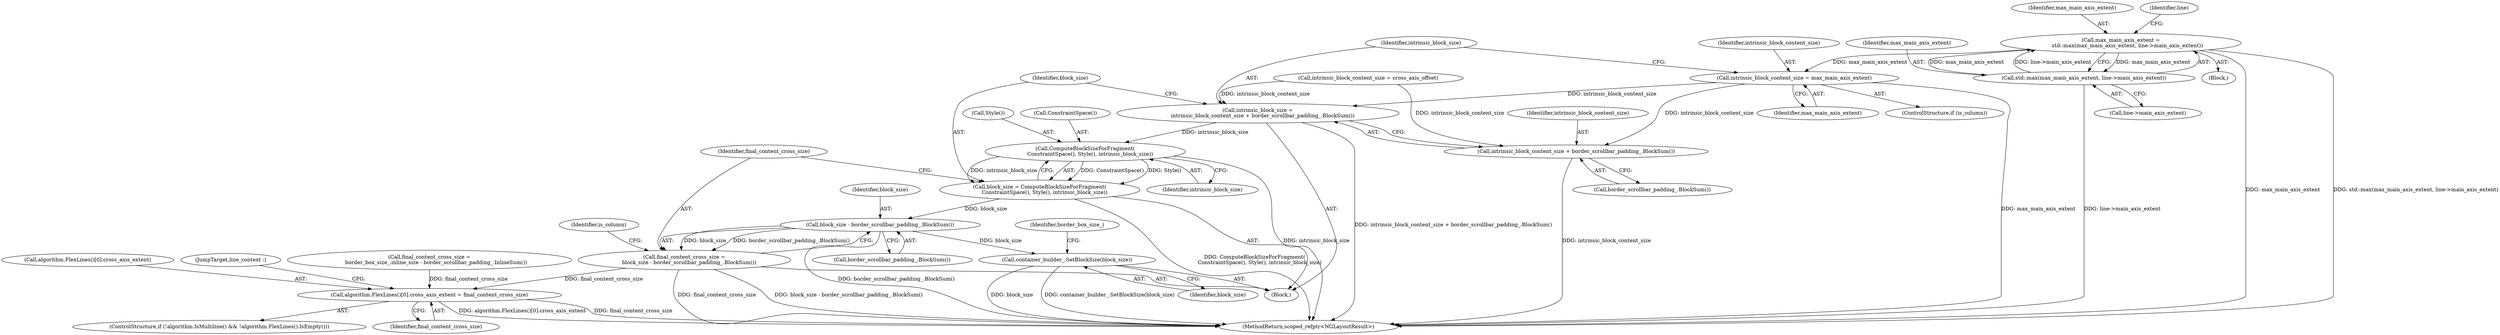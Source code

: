 digraph "0_Chrome_69ec52bd0b32622770a25952386596ccb4ad6434@API" {
"1000486" [label="(Call,intrinsic_block_content_size = max_main_axis_extent)"];
"1000473" [label="(Call,max_main_axis_extent =\n        std::max(max_main_axis_extent, line->main_axis_extent))"];
"1000475" [label="(Call,std::max(max_main_axis_extent, line->main_axis_extent))"];
"1000490" [label="(Call,intrinsic_block_size =\n      intrinsic_block_content_size + border_scrollbar_padding_.BlockSum())"];
"1000498" [label="(Call,ComputeBlockSizeForFragment(\n      ConstraintSpace(), Style(), intrinsic_block_size))"];
"1000496" [label="(Call,block_size = ComputeBlockSizeForFragment(\n      ConstraintSpace(), Style(), intrinsic_block_size))"];
"1000505" [label="(Call,block_size - border_scrollbar_padding_.BlockSum())"];
"1000503" [label="(Call,final_content_cross_size =\n      block_size - border_scrollbar_padding_.BlockSum())"];
"1000524" [label="(Call,algorithm.FlexLines()[0].cross_axis_extent = final_content_cross_size)"];
"1000594" [label="(Call,container_builder_.SetBlockSize(block_size))"];
"1000492" [label="(Call,intrinsic_block_content_size + border_scrollbar_padding_.BlockSum())"];
"1000347" [label="(Block,)"];
"1000594" [label="(Call,container_builder_.SetBlockSize(block_size))"];
"1000476" [label="(Identifier,max_main_axis_extent)"];
"1000490" [label="(Call,intrinsic_block_size =\n      intrinsic_block_content_size + border_scrollbar_padding_.BlockSum())"];
"1000504" [label="(Identifier,final_content_cross_size)"];
"1000491" [label="(Identifier,intrinsic_block_size)"];
"1000500" [label="(Call,Style())"];
"1000494" [label="(Call,border_scrollbar_padding_.BlockSum())"];
"1000518" [label="(ControlStructure,if (!algorithm.IsMultiline() && !algorithm.FlexLines().IsEmpty()))"];
"1000525" [label="(Call,algorithm.FlexLines()[0].cross_axis_extent)"];
"1000509" [label="(Identifier,is_column)"];
"1000481" [label="(Call,intrinsic_block_content_size = cross_axis_offset)"];
"1000474" [label="(Identifier,max_main_axis_extent)"];
"1000492" [label="(Call,intrinsic_block_content_size + border_scrollbar_padding_.BlockSum())"];
"1000342" [label="(Identifier,line)"];
"1000506" [label="(Identifier,block_size)"];
"1000595" [label="(Identifier,block_size)"];
"1000107" [label="(Block,)"];
"1000507" [label="(Call,border_scrollbar_padding_.BlockSum())"];
"1000531" [label="(JumpTarget,line_context :)"];
"1000610" [label="(MethodReturn,scoped_refptr<NGLayoutResult>)"];
"1000499" [label="(Call,ConstraintSpace())"];
"1000493" [label="(Identifier,intrinsic_block_content_size)"];
"1000497" [label="(Identifier,block_size)"];
"1000496" [label="(Call,block_size = ComputeBlockSizeForFragment(\n      ConstraintSpace(), Style(), intrinsic_block_size))"];
"1000503" [label="(Call,final_content_cross_size =\n      block_size - border_scrollbar_padding_.BlockSum())"];
"1000477" [label="(Call,line->main_axis_extent)"];
"1000484" [label="(ControlStructure,if (is_column))"];
"1000498" [label="(Call,ComputeBlockSizeForFragment(\n      ConstraintSpace(), Style(), intrinsic_block_size))"];
"1000473" [label="(Call,max_main_axis_extent =\n        std::max(max_main_axis_extent, line->main_axis_extent))"];
"1000524" [label="(Call,algorithm.FlexLines()[0].cross_axis_extent = final_content_cross_size)"];
"1000486" [label="(Call,intrinsic_block_content_size = max_main_axis_extent)"];
"1000501" [label="(Identifier,intrinsic_block_size)"];
"1000511" [label="(Call,final_content_cross_size =\n        border_box_size_.inline_size - border_scrollbar_padding_.InlineSum())"];
"1000475" [label="(Call,std::max(max_main_axis_extent, line->main_axis_extent))"];
"1000505" [label="(Call,block_size - border_scrollbar_padding_.BlockSum())"];
"1000530" [label="(Identifier,final_content_cross_size)"];
"1000487" [label="(Identifier,intrinsic_block_content_size)"];
"1000598" [label="(Identifier,border_box_size_)"];
"1000488" [label="(Identifier,max_main_axis_extent)"];
"1000486" -> "1000484"  [label="AST: "];
"1000486" -> "1000488"  [label="CFG: "];
"1000487" -> "1000486"  [label="AST: "];
"1000488" -> "1000486"  [label="AST: "];
"1000491" -> "1000486"  [label="CFG: "];
"1000486" -> "1000610"  [label="DDG: max_main_axis_extent"];
"1000473" -> "1000486"  [label="DDG: max_main_axis_extent"];
"1000486" -> "1000490"  [label="DDG: intrinsic_block_content_size"];
"1000486" -> "1000492"  [label="DDG: intrinsic_block_content_size"];
"1000473" -> "1000347"  [label="AST: "];
"1000473" -> "1000475"  [label="CFG: "];
"1000474" -> "1000473"  [label="AST: "];
"1000475" -> "1000473"  [label="AST: "];
"1000342" -> "1000473"  [label="CFG: "];
"1000473" -> "1000610"  [label="DDG: max_main_axis_extent"];
"1000473" -> "1000610"  [label="DDG: std::max(max_main_axis_extent, line->main_axis_extent)"];
"1000475" -> "1000473"  [label="DDG: max_main_axis_extent"];
"1000475" -> "1000473"  [label="DDG: line->main_axis_extent"];
"1000473" -> "1000475"  [label="DDG: max_main_axis_extent"];
"1000475" -> "1000477"  [label="CFG: "];
"1000476" -> "1000475"  [label="AST: "];
"1000477" -> "1000475"  [label="AST: "];
"1000475" -> "1000610"  [label="DDG: line->main_axis_extent"];
"1000490" -> "1000107"  [label="AST: "];
"1000490" -> "1000492"  [label="CFG: "];
"1000491" -> "1000490"  [label="AST: "];
"1000492" -> "1000490"  [label="AST: "];
"1000497" -> "1000490"  [label="CFG: "];
"1000490" -> "1000610"  [label="DDG: intrinsic_block_content_size + border_scrollbar_padding_.BlockSum()"];
"1000481" -> "1000490"  [label="DDG: intrinsic_block_content_size"];
"1000490" -> "1000498"  [label="DDG: intrinsic_block_size"];
"1000498" -> "1000496"  [label="AST: "];
"1000498" -> "1000501"  [label="CFG: "];
"1000499" -> "1000498"  [label="AST: "];
"1000500" -> "1000498"  [label="AST: "];
"1000501" -> "1000498"  [label="AST: "];
"1000496" -> "1000498"  [label="CFG: "];
"1000498" -> "1000610"  [label="DDG: intrinsic_block_size"];
"1000498" -> "1000496"  [label="DDG: ConstraintSpace()"];
"1000498" -> "1000496"  [label="DDG: Style()"];
"1000498" -> "1000496"  [label="DDG: intrinsic_block_size"];
"1000496" -> "1000107"  [label="AST: "];
"1000497" -> "1000496"  [label="AST: "];
"1000504" -> "1000496"  [label="CFG: "];
"1000496" -> "1000610"  [label="DDG: ComputeBlockSizeForFragment(\n      ConstraintSpace(), Style(), intrinsic_block_size)"];
"1000496" -> "1000505"  [label="DDG: block_size"];
"1000505" -> "1000503"  [label="AST: "];
"1000505" -> "1000507"  [label="CFG: "];
"1000506" -> "1000505"  [label="AST: "];
"1000507" -> "1000505"  [label="AST: "];
"1000503" -> "1000505"  [label="CFG: "];
"1000505" -> "1000610"  [label="DDG: border_scrollbar_padding_.BlockSum()"];
"1000505" -> "1000503"  [label="DDG: block_size"];
"1000505" -> "1000503"  [label="DDG: border_scrollbar_padding_.BlockSum()"];
"1000505" -> "1000594"  [label="DDG: block_size"];
"1000503" -> "1000107"  [label="AST: "];
"1000504" -> "1000503"  [label="AST: "];
"1000509" -> "1000503"  [label="CFG: "];
"1000503" -> "1000610"  [label="DDG: block_size - border_scrollbar_padding_.BlockSum()"];
"1000503" -> "1000610"  [label="DDG: final_content_cross_size"];
"1000503" -> "1000524"  [label="DDG: final_content_cross_size"];
"1000524" -> "1000518"  [label="AST: "];
"1000524" -> "1000530"  [label="CFG: "];
"1000525" -> "1000524"  [label="AST: "];
"1000530" -> "1000524"  [label="AST: "];
"1000531" -> "1000524"  [label="CFG: "];
"1000524" -> "1000610"  [label="DDG: algorithm.FlexLines()[0].cross_axis_extent"];
"1000524" -> "1000610"  [label="DDG: final_content_cross_size"];
"1000511" -> "1000524"  [label="DDG: final_content_cross_size"];
"1000594" -> "1000107"  [label="AST: "];
"1000594" -> "1000595"  [label="CFG: "];
"1000595" -> "1000594"  [label="AST: "];
"1000598" -> "1000594"  [label="CFG: "];
"1000594" -> "1000610"  [label="DDG: block_size"];
"1000594" -> "1000610"  [label="DDG: container_builder_.SetBlockSize(block_size)"];
"1000492" -> "1000494"  [label="CFG: "];
"1000493" -> "1000492"  [label="AST: "];
"1000494" -> "1000492"  [label="AST: "];
"1000492" -> "1000610"  [label="DDG: intrinsic_block_content_size"];
"1000481" -> "1000492"  [label="DDG: intrinsic_block_content_size"];
}
